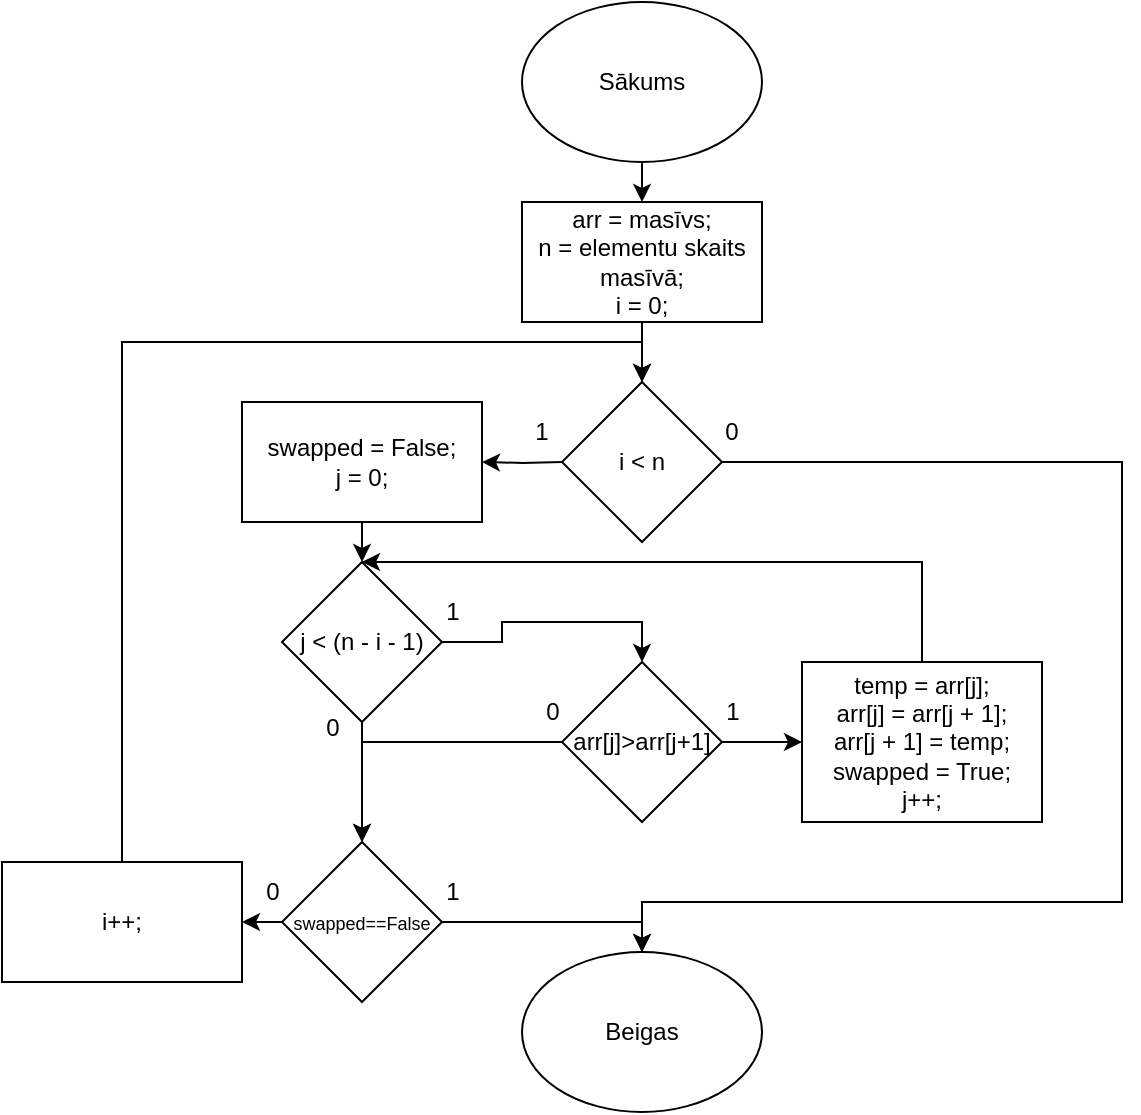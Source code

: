 <mxfile version="25.0.3">
  <diagram name="Lapa-1" id="77Y0iJvOLOodqg3EVPmE">
    <mxGraphModel dx="1050" dy="559" grid="1" gridSize="10" guides="1" tooltips="1" connect="1" arrows="1" fold="1" page="1" pageScale="1" pageWidth="827" pageHeight="1169" math="0" shadow="0">
      <root>
        <mxCell id="0" />
        <mxCell id="1" parent="0" />
        <mxCell id="TkOLVOEPybVCUN1NsoD1-2" style="edgeStyle=orthogonalEdgeStyle;rounded=0;orthogonalLoop=1;jettySize=auto;html=1;exitX=0.5;exitY=1;exitDx=0;exitDy=0;" edge="1" parent="1" source="TkOLVOEPybVCUN1NsoD1-1">
          <mxGeometry relative="1" as="geometry">
            <mxPoint x="420" y="140" as="targetPoint" />
          </mxGeometry>
        </mxCell>
        <mxCell id="TkOLVOEPybVCUN1NsoD1-1" value="Sākums" style="ellipse;whiteSpace=wrap;html=1;" vertex="1" parent="1">
          <mxGeometry x="360" y="40" width="120" height="80" as="geometry" />
        </mxCell>
        <mxCell id="TkOLVOEPybVCUN1NsoD1-6" style="edgeStyle=orthogonalEdgeStyle;rounded=0;orthogonalLoop=1;jettySize=auto;html=1;exitX=0.5;exitY=1;exitDx=0;exitDy=0;entryX=0.5;entryY=0;entryDx=0;entryDy=0;" edge="1" parent="1" source="TkOLVOEPybVCUN1NsoD1-3" target="TkOLVOEPybVCUN1NsoD1-7">
          <mxGeometry relative="1" as="geometry">
            <mxPoint x="420" y="220" as="targetPoint" />
          </mxGeometry>
        </mxCell>
        <mxCell id="TkOLVOEPybVCUN1NsoD1-3" value="&lt;div&gt;arr = masīvs;&lt;br&gt;&lt;/div&gt;&lt;div&gt;n = elementu skaits masīvā;&lt;/div&gt;&lt;div&gt;i = 0;&lt;br&gt;&lt;/div&gt;" style="rounded=0;whiteSpace=wrap;html=1;" vertex="1" parent="1">
          <mxGeometry x="360" y="140" width="120" height="60" as="geometry" />
        </mxCell>
        <mxCell id="TkOLVOEPybVCUN1NsoD1-12" style="edgeStyle=orthogonalEdgeStyle;rounded=0;orthogonalLoop=1;jettySize=auto;html=1;exitX=0;exitY=0.5;exitDx=0;exitDy=0;" edge="1" parent="1">
          <mxGeometry relative="1" as="geometry">
            <mxPoint x="340" y="270" as="targetPoint" />
            <mxPoint x="380" y="270" as="sourcePoint" />
          </mxGeometry>
        </mxCell>
        <mxCell id="TkOLVOEPybVCUN1NsoD1-52" style="edgeStyle=orthogonalEdgeStyle;rounded=0;orthogonalLoop=1;jettySize=auto;html=1;exitX=1;exitY=0.5;exitDx=0;exitDy=0;entryX=0.5;entryY=0;entryDx=0;entryDy=0;" edge="1" parent="1" target="TkOLVOEPybVCUN1NsoD1-10">
          <mxGeometry relative="1" as="geometry">
            <mxPoint x="460" y="270" as="sourcePoint" />
            <Array as="points">
              <mxPoint x="660" y="270" />
              <mxPoint x="660" y="490" />
              <mxPoint x="420" y="490" />
            </Array>
          </mxGeometry>
        </mxCell>
        <mxCell id="TkOLVOEPybVCUN1NsoD1-7" value="i &amp;lt; n" style="rhombus;whiteSpace=wrap;html=1;" vertex="1" parent="1">
          <mxGeometry x="380" y="230" width="80" height="80" as="geometry" />
        </mxCell>
        <mxCell id="TkOLVOEPybVCUN1NsoD1-10" value="&lt;div&gt;Beigas&lt;/div&gt;" style="ellipse;whiteSpace=wrap;html=1;" vertex="1" parent="1">
          <mxGeometry x="360" y="515" width="120" height="80" as="geometry" />
        </mxCell>
        <mxCell id="TkOLVOEPybVCUN1NsoD1-11" value="0" style="text;html=1;align=center;verticalAlign=middle;whiteSpace=wrap;rounded=0;" vertex="1" parent="1">
          <mxGeometry x="440" y="240" width="50" height="30" as="geometry" />
        </mxCell>
        <mxCell id="TkOLVOEPybVCUN1NsoD1-13" value="&lt;div&gt;1&lt;/div&gt;" style="text;html=1;align=center;verticalAlign=middle;whiteSpace=wrap;rounded=0;" vertex="1" parent="1">
          <mxGeometry x="340" y="240" width="60" height="30" as="geometry" />
        </mxCell>
        <mxCell id="TkOLVOEPybVCUN1NsoD1-15" style="edgeStyle=orthogonalEdgeStyle;rounded=0;orthogonalLoop=1;jettySize=auto;html=1;exitX=0.5;exitY=1;exitDx=0;exitDy=0;" edge="1" parent="1" source="TkOLVOEPybVCUN1NsoD1-14">
          <mxGeometry relative="1" as="geometry">
            <mxPoint x="280" y="320" as="targetPoint" />
          </mxGeometry>
        </mxCell>
        <mxCell id="TkOLVOEPybVCUN1NsoD1-14" value="&lt;div&gt;swapped = False;&lt;/div&gt;&lt;div&gt;j = 0;&lt;br&gt;&lt;/div&gt;" style="rounded=0;whiteSpace=wrap;html=1;" vertex="1" parent="1">
          <mxGeometry x="220" y="240" width="120" height="60" as="geometry" />
        </mxCell>
        <mxCell id="TkOLVOEPybVCUN1NsoD1-23" style="edgeStyle=orthogonalEdgeStyle;rounded=0;orthogonalLoop=1;jettySize=auto;html=1;exitX=1;exitY=0.5;exitDx=0;exitDy=0;entryX=0.5;entryY=0;entryDx=0;entryDy=0;" edge="1" parent="1" source="TkOLVOEPybVCUN1NsoD1-16" target="TkOLVOEPybVCUN1NsoD1-22">
          <mxGeometry relative="1" as="geometry">
            <Array as="points">
              <mxPoint x="350" y="360" />
              <mxPoint x="350" y="350" />
              <mxPoint x="420" y="350" />
            </Array>
          </mxGeometry>
        </mxCell>
        <mxCell id="TkOLVOEPybVCUN1NsoD1-16" value="j &amp;lt; (n - i - 1)" style="rhombus;whiteSpace=wrap;html=1;" vertex="1" parent="1">
          <mxGeometry x="240" y="320" width="80" height="80" as="geometry" />
        </mxCell>
        <mxCell id="TkOLVOEPybVCUN1NsoD1-21" value="1" style="text;html=1;align=center;verticalAlign=middle;resizable=0;points=[];autosize=1;strokeColor=none;fillColor=none;" vertex="1" parent="1">
          <mxGeometry x="310" y="330" width="30" height="30" as="geometry" />
        </mxCell>
        <mxCell id="TkOLVOEPybVCUN1NsoD1-36" style="edgeStyle=orthogonalEdgeStyle;rounded=0;orthogonalLoop=1;jettySize=auto;html=1;exitX=1;exitY=0.5;exitDx=0;exitDy=0;" edge="1" parent="1" source="TkOLVOEPybVCUN1NsoD1-22">
          <mxGeometry relative="1" as="geometry">
            <mxPoint x="500" y="410" as="targetPoint" />
          </mxGeometry>
        </mxCell>
        <mxCell id="TkOLVOEPybVCUN1NsoD1-81" style="edgeStyle=orthogonalEdgeStyle;rounded=0;orthogonalLoop=1;jettySize=auto;html=1;exitX=0;exitY=0.5;exitDx=0;exitDy=0;entryX=0.5;entryY=0;entryDx=0;entryDy=0;" edge="1" parent="1" source="TkOLVOEPybVCUN1NsoD1-22" target="TkOLVOEPybVCUN1NsoD1-26">
          <mxGeometry relative="1" as="geometry" />
        </mxCell>
        <mxCell id="TkOLVOEPybVCUN1NsoD1-22" value="&lt;font&gt;arr[j]&amp;gt;arr[j+1]&lt;/font&gt;" style="rhombus;whiteSpace=wrap;html=1;" vertex="1" parent="1">
          <mxGeometry x="380" y="370" width="80" height="80" as="geometry" />
        </mxCell>
        <mxCell id="TkOLVOEPybVCUN1NsoD1-24" style="edgeStyle=orthogonalEdgeStyle;rounded=0;orthogonalLoop=1;jettySize=auto;html=1;exitX=0.5;exitY=1;exitDx=0;exitDy=0;entryX=0.5;entryY=0;entryDx=0;entryDy=0;" edge="1" parent="1" source="TkOLVOEPybVCUN1NsoD1-16" target="TkOLVOEPybVCUN1NsoD1-26">
          <mxGeometry relative="1" as="geometry">
            <mxPoint x="280" y="420" as="targetPoint" />
          </mxGeometry>
        </mxCell>
        <mxCell id="TkOLVOEPybVCUN1NsoD1-79" style="edgeStyle=orthogonalEdgeStyle;rounded=0;orthogonalLoop=1;jettySize=auto;html=1;exitX=1;exitY=0.5;exitDx=0;exitDy=0;entryX=0.5;entryY=0;entryDx=0;entryDy=0;" edge="1" parent="1" source="TkOLVOEPybVCUN1NsoD1-26" target="TkOLVOEPybVCUN1NsoD1-10">
          <mxGeometry relative="1" as="geometry">
            <Array as="points">
              <mxPoint x="420" y="500" />
            </Array>
          </mxGeometry>
        </mxCell>
        <mxCell id="TkOLVOEPybVCUN1NsoD1-80" style="edgeStyle=orthogonalEdgeStyle;rounded=0;orthogonalLoop=1;jettySize=auto;html=1;exitX=0;exitY=0.5;exitDx=0;exitDy=0;entryX=1;entryY=0.5;entryDx=0;entryDy=0;" edge="1" parent="1" source="TkOLVOEPybVCUN1NsoD1-26" target="TkOLVOEPybVCUN1NsoD1-62">
          <mxGeometry relative="1" as="geometry" />
        </mxCell>
        <mxCell id="TkOLVOEPybVCUN1NsoD1-26" value="&lt;font style=&quot;font-size: 9px;&quot;&gt;swapped==False&lt;/font&gt;" style="rhombus;whiteSpace=wrap;html=1;" vertex="1" parent="1">
          <mxGeometry x="240" y="460" width="80" height="80" as="geometry" />
        </mxCell>
        <mxCell id="TkOLVOEPybVCUN1NsoD1-27" value="1" style="text;html=1;align=center;verticalAlign=middle;resizable=0;points=[];autosize=1;strokeColor=none;fillColor=none;" vertex="1" parent="1">
          <mxGeometry x="310" y="470" width="30" height="30" as="geometry" />
        </mxCell>
        <mxCell id="TkOLVOEPybVCUN1NsoD1-34" value="0" style="text;html=1;align=center;verticalAlign=middle;resizable=0;points=[];autosize=1;strokeColor=none;fillColor=none;" vertex="1" parent="1">
          <mxGeometry x="360" y="380" width="30" height="30" as="geometry" />
        </mxCell>
        <mxCell id="TkOLVOEPybVCUN1NsoD1-37" value="1" style="text;html=1;align=center;verticalAlign=middle;resizable=0;points=[];autosize=1;strokeColor=none;fillColor=none;" vertex="1" parent="1">
          <mxGeometry x="450" y="380" width="30" height="30" as="geometry" />
        </mxCell>
        <mxCell id="TkOLVOEPybVCUN1NsoD1-82" style="edgeStyle=orthogonalEdgeStyle;rounded=0;orthogonalLoop=1;jettySize=auto;html=1;exitX=0.5;exitY=0;exitDx=0;exitDy=0;entryX=0.5;entryY=0;entryDx=0;entryDy=0;" edge="1" parent="1" source="TkOLVOEPybVCUN1NsoD1-38" target="TkOLVOEPybVCUN1NsoD1-16">
          <mxGeometry relative="1" as="geometry">
            <Array as="points">
              <mxPoint x="560" y="320" />
            </Array>
          </mxGeometry>
        </mxCell>
        <mxCell id="TkOLVOEPybVCUN1NsoD1-38" value="&lt;div&gt;&lt;font&gt;temp = arr[j];&lt;/font&gt;&lt;/div&gt;&lt;div&gt;&lt;font&gt;arr[j] = arr[j + &lt;span class=&quot;hljs-number&quot;&gt;1&lt;/span&gt;];&lt;/font&gt;&lt;/div&gt;&lt;div&gt;&lt;font&gt;arr[j + &lt;span class=&quot;hljs-number&quot;&gt;1&lt;/span&gt;] = temp;   &lt;/font&gt;&lt;/div&gt;&lt;div&gt;&lt;font&gt;swapped = True;&lt;/font&gt;&lt;/div&gt;&lt;div&gt;&lt;font&gt;j++;&lt;br&gt;&lt;/font&gt;&lt;/div&gt;" style="rounded=0;whiteSpace=wrap;html=1;" vertex="1" parent="1">
          <mxGeometry x="500" y="370" width="120" height="80" as="geometry" />
        </mxCell>
        <mxCell id="TkOLVOEPybVCUN1NsoD1-39" value="0" style="text;html=1;align=center;verticalAlign=middle;resizable=0;points=[];autosize=1;strokeColor=none;fillColor=none;" vertex="1" parent="1">
          <mxGeometry x="250" y="388" width="30" height="30" as="geometry" />
        </mxCell>
        <mxCell id="TkOLVOEPybVCUN1NsoD1-50" value="0" style="text;html=1;align=center;verticalAlign=middle;resizable=0;points=[];autosize=1;strokeColor=none;fillColor=none;" vertex="1" parent="1">
          <mxGeometry x="220" y="470" width="30" height="30" as="geometry" />
        </mxCell>
        <mxCell id="TkOLVOEPybVCUN1NsoD1-78" style="edgeStyle=orthogonalEdgeStyle;rounded=0;orthogonalLoop=1;jettySize=auto;html=1;exitX=0.5;exitY=0;exitDx=0;exitDy=0;entryX=0.5;entryY=0;entryDx=0;entryDy=0;" edge="1" parent="1" source="TkOLVOEPybVCUN1NsoD1-62" target="TkOLVOEPybVCUN1NsoD1-7">
          <mxGeometry relative="1" as="geometry" />
        </mxCell>
        <mxCell id="TkOLVOEPybVCUN1NsoD1-62" value="i++;" style="rounded=0;whiteSpace=wrap;html=1;" vertex="1" parent="1">
          <mxGeometry x="100" y="470" width="120" height="60" as="geometry" />
        </mxCell>
      </root>
    </mxGraphModel>
  </diagram>
</mxfile>
